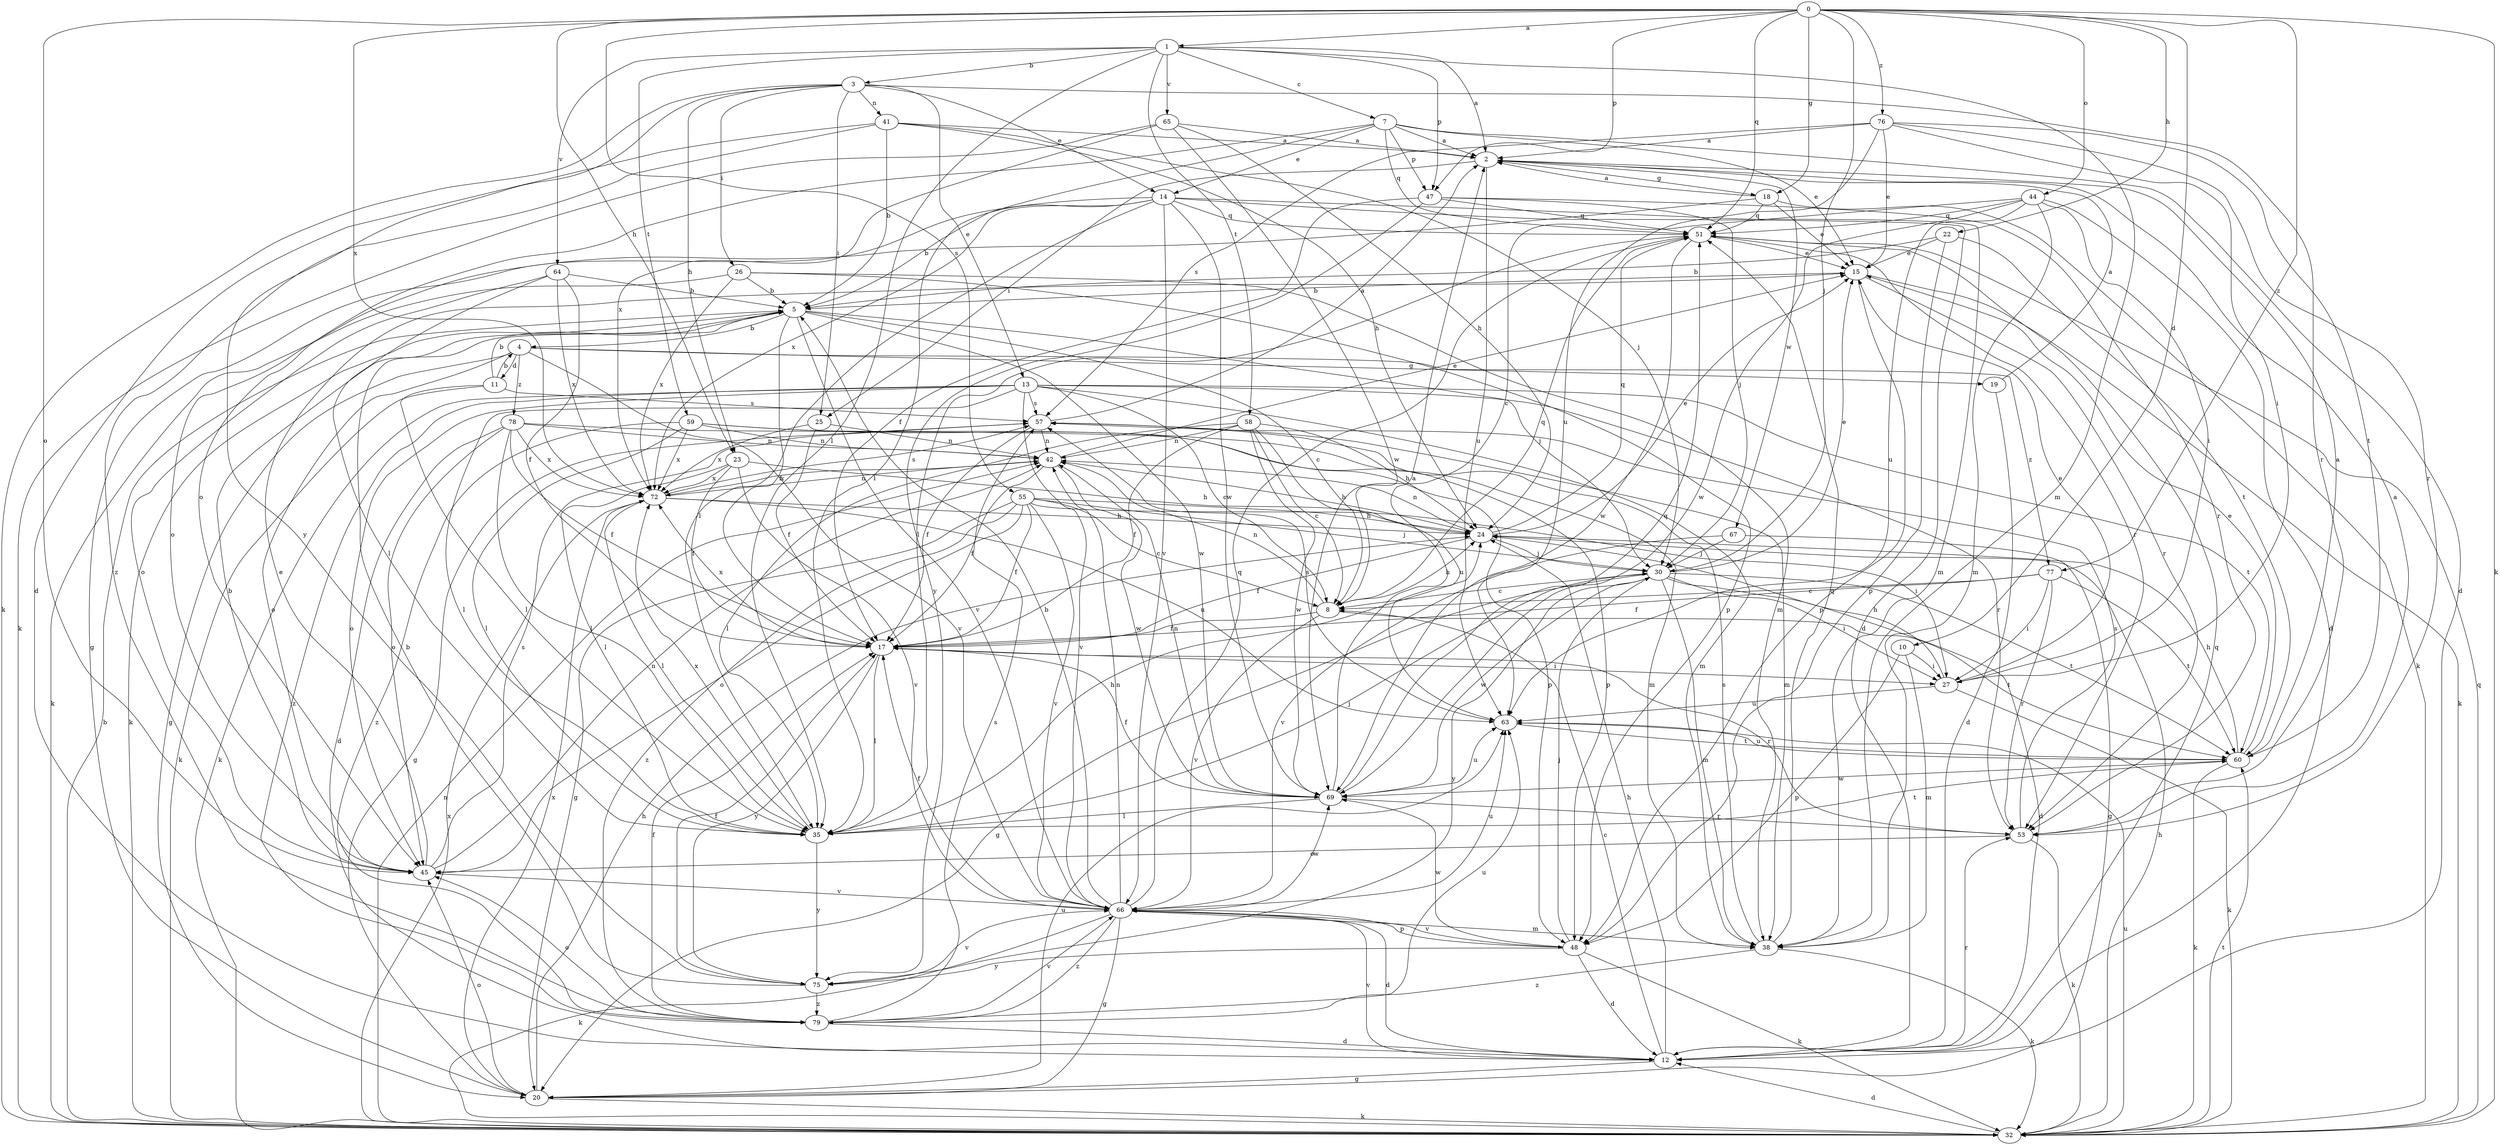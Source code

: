 strict digraph  {
0;
1;
2;
3;
4;
5;
7;
8;
10;
11;
12;
13;
14;
15;
17;
18;
19;
20;
22;
23;
24;
25;
26;
27;
30;
32;
35;
38;
41;
42;
44;
45;
47;
48;
51;
53;
55;
57;
58;
59;
60;
63;
64;
65;
66;
67;
69;
72;
75;
76;
77;
78;
79;
0 -> 1  [label=a];
0 -> 10  [label=d];
0 -> 18  [label=g];
0 -> 22  [label=h];
0 -> 23  [label=h];
0 -> 30  [label=j];
0 -> 32  [label=k];
0 -> 44  [label=o];
0 -> 45  [label=o];
0 -> 47  [label=p];
0 -> 51  [label=q];
0 -> 55  [label=s];
0 -> 72  [label=x];
0 -> 76  [label=z];
0 -> 77  [label=z];
1 -> 2  [label=a];
1 -> 3  [label=b];
1 -> 7  [label=c];
1 -> 35  [label=l];
1 -> 38  [label=m];
1 -> 47  [label=p];
1 -> 58  [label=t];
1 -> 59  [label=t];
1 -> 64  [label=v];
1 -> 65  [label=v];
2 -> 18  [label=g];
2 -> 25  [label=i];
2 -> 63  [label=u];
2 -> 67  [label=w];
3 -> 13  [label=e];
3 -> 14  [label=e];
3 -> 23  [label=h];
3 -> 25  [label=i];
3 -> 26  [label=i];
3 -> 32  [label=k];
3 -> 41  [label=n];
3 -> 53  [label=r];
3 -> 75  [label=y];
4 -> 11  [label=d];
4 -> 19  [label=g];
4 -> 20  [label=g];
4 -> 45  [label=o];
4 -> 66  [label=v];
4 -> 77  [label=z];
4 -> 78  [label=z];
5 -> 4  [label=b];
5 -> 8  [label=c];
5 -> 17  [label=f];
5 -> 30  [label=j];
5 -> 32  [label=k];
5 -> 66  [label=v];
5 -> 69  [label=w];
7 -> 2  [label=a];
7 -> 12  [label=d];
7 -> 14  [label=e];
7 -> 15  [label=e];
7 -> 35  [label=l];
7 -> 45  [label=o];
7 -> 47  [label=p];
7 -> 51  [label=q];
8 -> 17  [label=f];
8 -> 24  [label=h];
8 -> 42  [label=n];
8 -> 51  [label=q];
8 -> 60  [label=t];
8 -> 66  [label=v];
10 -> 27  [label=i];
10 -> 38  [label=m];
10 -> 48  [label=p];
11 -> 4  [label=b];
11 -> 5  [label=b];
11 -> 32  [label=k];
11 -> 35  [label=l];
11 -> 57  [label=s];
12 -> 8  [label=c];
12 -> 20  [label=g];
12 -> 24  [label=h];
12 -> 51  [label=q];
12 -> 53  [label=r];
12 -> 66  [label=v];
13 -> 8  [label=c];
13 -> 32  [label=k];
13 -> 35  [label=l];
13 -> 38  [label=m];
13 -> 45  [label=o];
13 -> 53  [label=r];
13 -> 57  [label=s];
13 -> 60  [label=t];
13 -> 66  [label=v];
13 -> 79  [label=z];
14 -> 5  [label=b];
14 -> 12  [label=d];
14 -> 35  [label=l];
14 -> 38  [label=m];
14 -> 45  [label=o];
14 -> 51  [label=q];
14 -> 66  [label=v];
14 -> 69  [label=w];
14 -> 72  [label=x];
15 -> 5  [label=b];
15 -> 32  [label=k];
15 -> 48  [label=p];
15 -> 53  [label=r];
17 -> 27  [label=i];
17 -> 35  [label=l];
17 -> 53  [label=r];
17 -> 72  [label=x];
17 -> 75  [label=y];
18 -> 2  [label=a];
18 -> 15  [label=e];
18 -> 20  [label=g];
18 -> 32  [label=k];
18 -> 51  [label=q];
19 -> 2  [label=a];
19 -> 12  [label=d];
20 -> 24  [label=h];
20 -> 32  [label=k];
20 -> 45  [label=o];
20 -> 63  [label=u];
20 -> 72  [label=x];
22 -> 5  [label=b];
22 -> 15  [label=e];
22 -> 48  [label=p];
22 -> 60  [label=t];
23 -> 17  [label=f];
23 -> 24  [label=h];
23 -> 35  [label=l];
23 -> 66  [label=v];
23 -> 72  [label=x];
24 -> 15  [label=e];
24 -> 17  [label=f];
24 -> 30  [label=j];
24 -> 42  [label=n];
24 -> 51  [label=q];
25 -> 17  [label=f];
25 -> 42  [label=n];
25 -> 72  [label=x];
26 -> 5  [label=b];
26 -> 32  [label=k];
26 -> 38  [label=m];
26 -> 48  [label=p];
26 -> 72  [label=x];
27 -> 15  [label=e];
27 -> 24  [label=h];
27 -> 32  [label=k];
27 -> 63  [label=u];
30 -> 8  [label=c];
30 -> 12  [label=d];
30 -> 15  [label=e];
30 -> 20  [label=g];
30 -> 27  [label=i];
30 -> 38  [label=m];
30 -> 60  [label=t];
30 -> 69  [label=w];
30 -> 75  [label=y];
32 -> 5  [label=b];
32 -> 12  [label=d];
32 -> 24  [label=h];
32 -> 42  [label=n];
32 -> 51  [label=q];
32 -> 60  [label=t];
32 -> 63  [label=u];
32 -> 72  [label=x];
35 -> 24  [label=h];
35 -> 30  [label=j];
35 -> 60  [label=t];
35 -> 72  [label=x];
35 -> 75  [label=y];
38 -> 32  [label=k];
38 -> 51  [label=q];
38 -> 57  [label=s];
38 -> 79  [label=z];
41 -> 2  [label=a];
41 -> 5  [label=b];
41 -> 12  [label=d];
41 -> 24  [label=h];
41 -> 30  [label=j];
41 -> 79  [label=z];
42 -> 15  [label=e];
42 -> 17  [label=f];
42 -> 24  [label=h];
42 -> 69  [label=w];
42 -> 72  [label=x];
44 -> 8  [label=c];
44 -> 12  [label=d];
44 -> 27  [label=i];
44 -> 38  [label=m];
44 -> 51  [label=q];
44 -> 63  [label=u];
44 -> 69  [label=w];
45 -> 5  [label=b];
45 -> 15  [label=e];
45 -> 42  [label=n];
45 -> 57  [label=s];
45 -> 66  [label=v];
47 -> 17  [label=f];
47 -> 30  [label=j];
47 -> 51  [label=q];
47 -> 53  [label=r];
47 -> 75  [label=y];
48 -> 12  [label=d];
48 -> 30  [label=j];
48 -> 32  [label=k];
48 -> 66  [label=v];
48 -> 69  [label=w];
48 -> 75  [label=y];
51 -> 15  [label=e];
51 -> 35  [label=l];
51 -> 53  [label=r];
51 -> 69  [label=w];
53 -> 2  [label=a];
53 -> 32  [label=k];
53 -> 45  [label=o];
53 -> 57  [label=s];
55 -> 8  [label=c];
55 -> 17  [label=f];
55 -> 20  [label=g];
55 -> 24  [label=h];
55 -> 27  [label=i];
55 -> 30  [label=j];
55 -> 45  [label=o];
55 -> 66  [label=v];
55 -> 79  [label=z];
57 -> 2  [label=a];
57 -> 17  [label=f];
57 -> 20  [label=g];
57 -> 38  [label=m];
57 -> 42  [label=n];
58 -> 8  [label=c];
58 -> 17  [label=f];
58 -> 24  [label=h];
58 -> 35  [label=l];
58 -> 42  [label=n];
58 -> 63  [label=u];
58 -> 69  [label=w];
59 -> 35  [label=l];
59 -> 38  [label=m];
59 -> 42  [label=n];
59 -> 48  [label=p];
59 -> 72  [label=x];
59 -> 79  [label=z];
60 -> 2  [label=a];
60 -> 15  [label=e];
60 -> 24  [label=h];
60 -> 32  [label=k];
60 -> 63  [label=u];
60 -> 69  [label=w];
63 -> 57  [label=s];
63 -> 60  [label=t];
64 -> 5  [label=b];
64 -> 17  [label=f];
64 -> 35  [label=l];
64 -> 45  [label=o];
64 -> 72  [label=x];
65 -> 2  [label=a];
65 -> 24  [label=h];
65 -> 32  [label=k];
65 -> 69  [label=w];
65 -> 72  [label=x];
66 -> 5  [label=b];
66 -> 12  [label=d];
66 -> 17  [label=f];
66 -> 20  [label=g];
66 -> 32  [label=k];
66 -> 38  [label=m];
66 -> 42  [label=n];
66 -> 48  [label=p];
66 -> 51  [label=q];
66 -> 63  [label=u];
66 -> 69  [label=w];
66 -> 79  [label=z];
67 -> 20  [label=g];
67 -> 30  [label=j];
67 -> 66  [label=v];
69 -> 2  [label=a];
69 -> 17  [label=f];
69 -> 35  [label=l];
69 -> 42  [label=n];
69 -> 51  [label=q];
69 -> 53  [label=r];
69 -> 63  [label=u];
72 -> 24  [label=h];
72 -> 35  [label=l];
72 -> 42  [label=n];
72 -> 57  [label=s];
72 -> 63  [label=u];
75 -> 5  [label=b];
75 -> 17  [label=f];
75 -> 66  [label=v];
75 -> 79  [label=z];
76 -> 2  [label=a];
76 -> 15  [label=e];
76 -> 27  [label=i];
76 -> 53  [label=r];
76 -> 57  [label=s];
76 -> 60  [label=t];
76 -> 63  [label=u];
77 -> 8  [label=c];
77 -> 17  [label=f];
77 -> 27  [label=i];
77 -> 53  [label=r];
77 -> 60  [label=t];
78 -> 12  [label=d];
78 -> 17  [label=f];
78 -> 35  [label=l];
78 -> 42  [label=n];
78 -> 45  [label=o];
78 -> 48  [label=p];
78 -> 72  [label=x];
79 -> 12  [label=d];
79 -> 17  [label=f];
79 -> 45  [label=o];
79 -> 57  [label=s];
79 -> 63  [label=u];
79 -> 66  [label=v];
}
